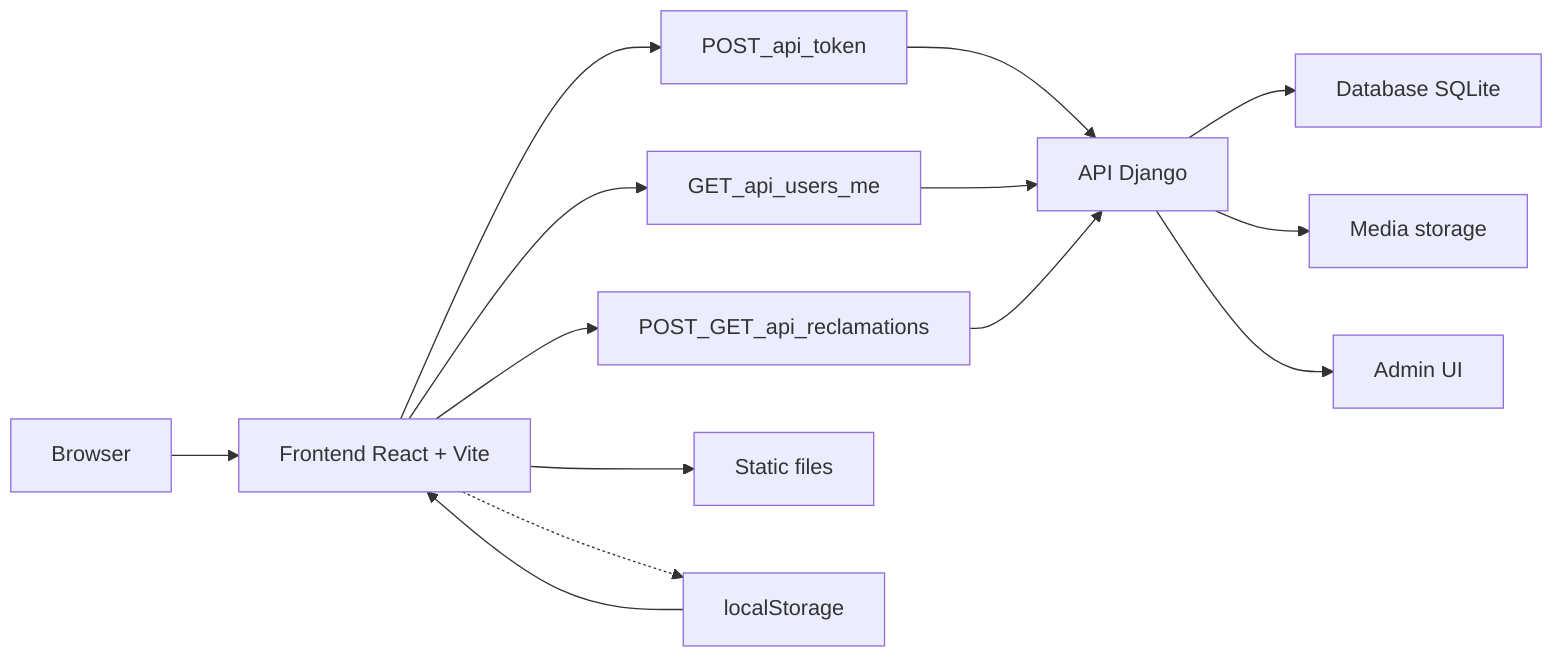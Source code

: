 graph LR
  Browser[Browser] --> Frontend[Frontend React + Vite]
  Frontend --> Token[POST_api_token]
  Frontend --> Me[GET_api_users_me]
  Frontend --> Recs[POST_GET_api_reclamations]

  Token --> API[API Django]
  Me --> API
  Recs --> API

  API --> DB[Database SQLite]
  API --> Media[Media storage]
  API --> Admin[Admin UI]

  Frontend --> Static[Static files]

  Frontend -.-> LocalStorage[localStorage]
  LocalStorage --> Frontend

  %% Notes
  %% - Frontend stores tokens in localStorage and sends Authorization header
  %% - Admin UI and API share the backend; users call endpoints via the API